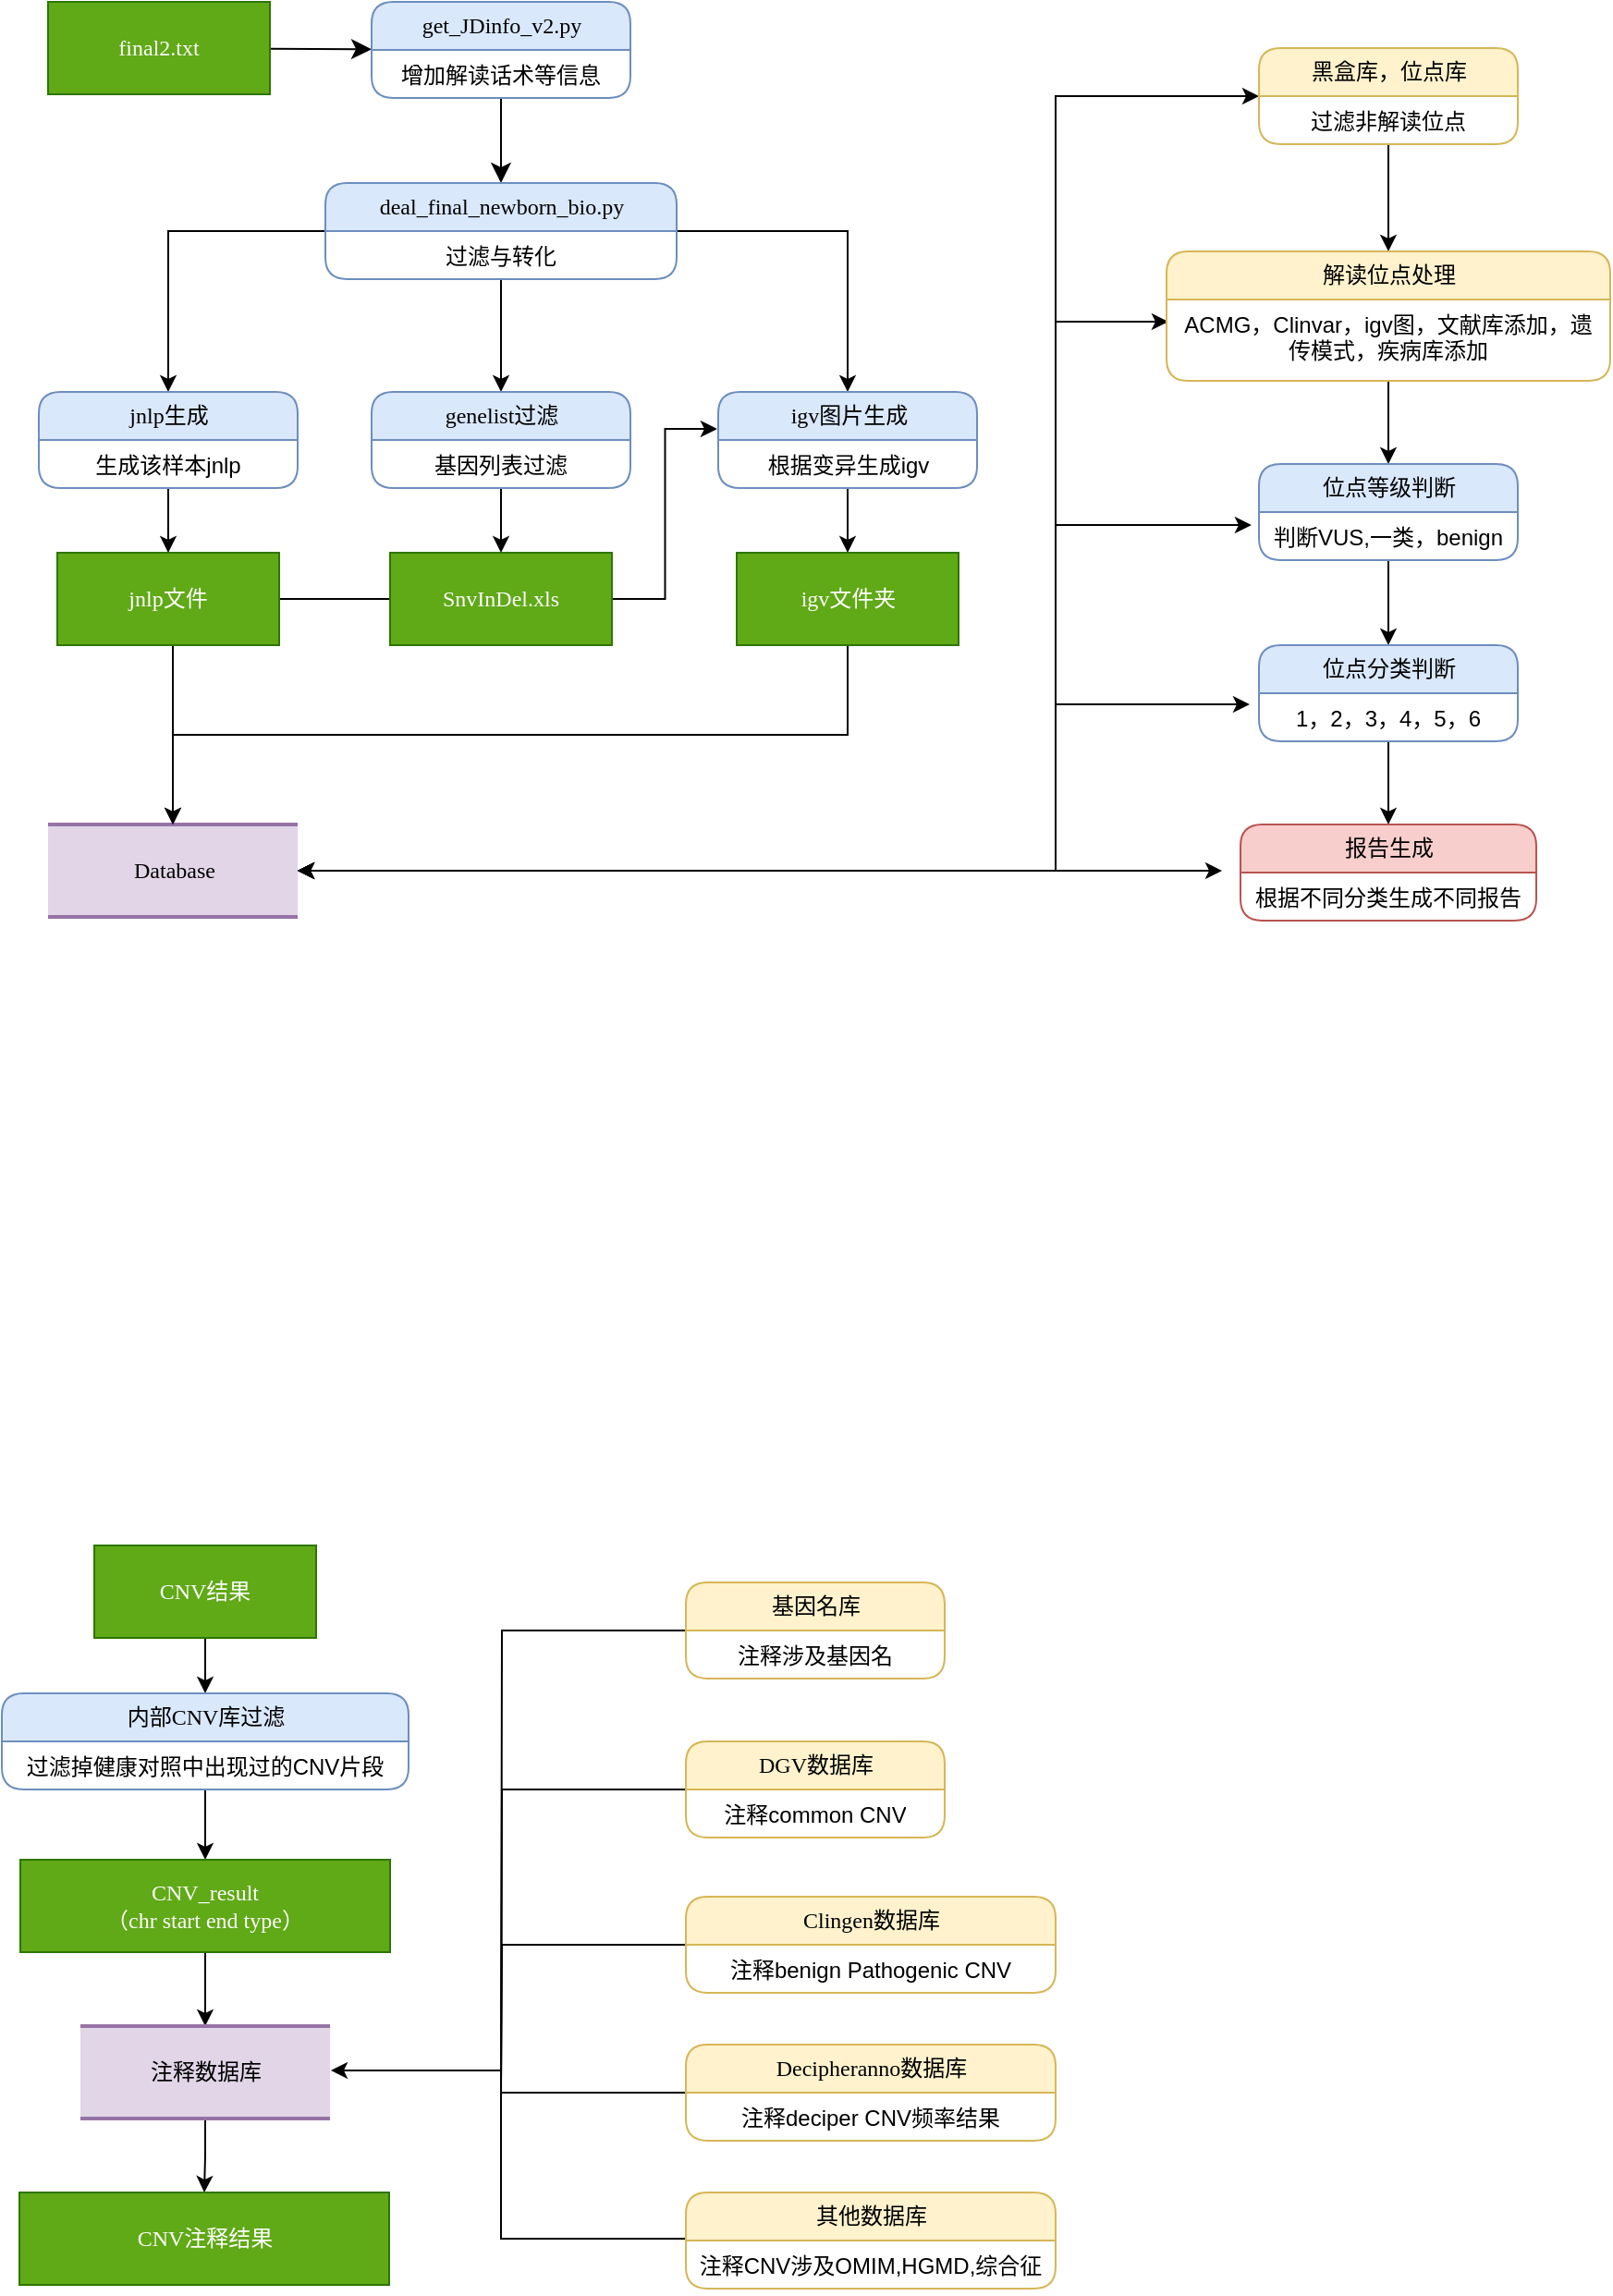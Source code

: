 <mxfile version="12.1.3" type="github" pages="1">
  <diagram name="Page-1" id="52a04d89-c75d-2922-d76d-85b35f80e030">
    <mxGraphModel dx="1422" dy="713" grid="1" gridSize="10" guides="1" tooltips="1" connect="1" arrows="1" fold="1" page="1" pageScale="1" pageWidth="1100" pageHeight="850" background="#ffffff" math="0" shadow="0">
      <root>
        <mxCell id="0"/>
        <mxCell id="1" parent="0"/>
        <mxCell id="idDfFGac4VxkV4h0BFKW-47" style="edgeStyle=orthogonalEdgeStyle;rounded=0;orthogonalLoop=1;jettySize=auto;html=1;startArrow=classic;startFill=1;entryX=0;entryY=0.5;entryDx=0;entryDy=0;" edge="1" parent="1" source="17472293e6e8944d-4" target="idDfFGac4VxkV4h0BFKW-20">
          <mxGeometry relative="1" as="geometry">
            <mxPoint x="620" y="170" as="targetPoint"/>
            <Array as="points">
              <mxPoint x="610" y="525"/>
              <mxPoint x="610" y="106"/>
            </Array>
          </mxGeometry>
        </mxCell>
        <mxCell id="idDfFGac4VxkV4h0BFKW-48" style="edgeStyle=orthogonalEdgeStyle;rounded=0;orthogonalLoop=1;jettySize=auto;html=1;entryX=0.004;entryY=0.273;entryDx=0;entryDy=0;entryPerimeter=0;startArrow=classic;startFill=1;" edge="1" parent="1" source="17472293e6e8944d-4" target="idDfFGac4VxkV4h0BFKW-24">
          <mxGeometry relative="1" as="geometry">
            <Array as="points">
              <mxPoint x="610" y="525"/>
              <mxPoint x="610" y="228"/>
            </Array>
          </mxGeometry>
        </mxCell>
        <mxCell id="idDfFGac4VxkV4h0BFKW-49" style="edgeStyle=orthogonalEdgeStyle;rounded=0;orthogonalLoop=1;jettySize=auto;html=1;entryX=-0.029;entryY=0.269;entryDx=0;entryDy=0;entryPerimeter=0;startArrow=classic;startFill=1;" edge="1" parent="1" source="17472293e6e8944d-4" target="idDfFGac4VxkV4h0BFKW-26">
          <mxGeometry relative="1" as="geometry">
            <Array as="points">
              <mxPoint x="610" y="525"/>
              <mxPoint x="610" y="338"/>
            </Array>
          </mxGeometry>
        </mxCell>
        <mxCell id="idDfFGac4VxkV4h0BFKW-50" style="edgeStyle=orthogonalEdgeStyle;rounded=0;orthogonalLoop=1;jettySize=auto;html=1;entryX=-0.036;entryY=0.231;entryDx=0;entryDy=0;entryPerimeter=0;startArrow=classic;startFill=1;" edge="1" parent="1" source="17472293e6e8944d-4" target="idDfFGac4VxkV4h0BFKW-29">
          <mxGeometry relative="1" as="geometry">
            <Array as="points">
              <mxPoint x="610" y="525"/>
              <mxPoint x="610" y="435"/>
            </Array>
          </mxGeometry>
        </mxCell>
        <mxCell id="idDfFGac4VxkV4h0BFKW-53" style="edgeStyle=orthogonalEdgeStyle;rounded=0;orthogonalLoop=1;jettySize=auto;html=1;startArrow=classic;startFill=1;" edge="1" parent="1" source="17472293e6e8944d-4">
          <mxGeometry relative="1" as="geometry">
            <mxPoint x="700" y="525" as="targetPoint"/>
          </mxGeometry>
        </mxCell>
        <mxCell id="17472293e6e8944d-4" value="Database" style="html=1;rounded=0;shadow=0;comic=0;labelBackgroundColor=none;strokeColor=#9673a6;strokeWidth=2;fillColor=#e1d5e7;fontFamily=Verdana;fontSize=12;align=center;shape=mxgraph.ios7ui.horLines;" parent="1" vertex="1">
          <mxGeometry x="65" y="500" width="135" height="50" as="geometry"/>
        </mxCell>
        <mxCell id="1fdf3b25b50cf41e-27" style="edgeStyle=none;html=1;labelBackgroundColor=none;startFill=0;startSize=8;endFill=1;endSize=8;fontFamily=Verdana;fontSize=12;" parent="1" source="17472293e6e8944d-30" target="1fdf3b25b50cf41e-1" edge="1">
          <mxGeometry relative="1" as="geometry"/>
        </mxCell>
        <mxCell id="17472293e6e8944d-30" value="final2.txt" style="whiteSpace=wrap;html=1;rounded=0;shadow=0;comic=0;labelBackgroundColor=none;strokeColor=#2D7600;strokeWidth=1;fillColor=#60a917;fontFamily=Verdana;fontSize=12;fontColor=#ffffff;align=center;" parent="1" vertex="1">
          <mxGeometry x="65" y="55" width="120" height="50" as="geometry"/>
        </mxCell>
        <mxCell id="1fdf3b25b50cf41e-29" style="edgeStyle=none;html=1;labelBackgroundColor=none;startFill=0;startSize=8;endFill=1;endSize=8;fontFamily=Verdana;fontSize=12;" parent="1" source="1fdf3b25b50cf41e-1" target="1fdf3b25b50cf41e-7" edge="1">
          <mxGeometry relative="1" as="geometry"/>
        </mxCell>
        <mxCell id="1fdf3b25b50cf41e-1" value="get_JDinfo_v2.py" style="swimlane;html=1;fontStyle=0;childLayout=stackLayout;horizontal=1;startSize=26;fillColor=#dae8fc;horizontalStack=0;resizeParent=1;resizeLast=0;collapsible=1;marginBottom=0;swimlaneFillColor=#ffffff;align=center;rounded=1;shadow=0;comic=0;labelBackgroundColor=none;strokeColor=#6c8ebf;strokeWidth=1;fontFamily=Verdana;fontSize=12;" parent="1" vertex="1">
          <mxGeometry x="240" y="55" width="140" height="52" as="geometry"/>
        </mxCell>
        <mxCell id="1fdf3b25b50cf41e-2" value="增加解读话术等信息" style="text;html=1;strokeColor=none;fillColor=none;spacingLeft=4;spacingRight=4;whiteSpace=wrap;overflow=hidden;rotatable=0;points=[[0,0.5],[1,0.5]];portConstraint=eastwest;align=center;" parent="1fdf3b25b50cf41e-1" vertex="1">
          <mxGeometry y="26" width="140" height="26" as="geometry"/>
        </mxCell>
        <mxCell id="idDfFGac4VxkV4h0BFKW-39" value="" style="edgeStyle=orthogonalEdgeStyle;rounded=0;orthogonalLoop=1;jettySize=auto;html=1;" edge="1" parent="1" source="1fdf3b25b50cf41e-7" target="1fdf3b25b50cf41e-17">
          <mxGeometry relative="1" as="geometry"/>
        </mxCell>
        <mxCell id="idDfFGac4VxkV4h0BFKW-40" style="edgeStyle=orthogonalEdgeStyle;rounded=0;orthogonalLoop=1;jettySize=auto;html=1;" edge="1" parent="1" source="1fdf3b25b50cf41e-7" target="1fdf3b25b50cf41e-19">
          <mxGeometry relative="1" as="geometry"/>
        </mxCell>
        <mxCell id="idDfFGac4VxkV4h0BFKW-41" style="edgeStyle=orthogonalEdgeStyle;rounded=0;orthogonalLoop=1;jettySize=auto;html=1;entryX=0.5;entryY=0;entryDx=0;entryDy=0;" edge="1" parent="1" source="1fdf3b25b50cf41e-7" target="1fdf3b25b50cf41e-21">
          <mxGeometry relative="1" as="geometry"/>
        </mxCell>
        <mxCell id="1fdf3b25b50cf41e-7" value="deal_final_newborn_bio.py" style="swimlane;html=1;fontStyle=0;childLayout=stackLayout;horizontal=1;startSize=26;fillColor=#dae8fc;horizontalStack=0;resizeParent=1;resizeLast=0;collapsible=1;marginBottom=0;swimlaneFillColor=#ffffff;align=center;rounded=1;shadow=0;comic=0;labelBackgroundColor=none;strokeColor=#6c8ebf;strokeWidth=1;fontFamily=Verdana;fontSize=12;" parent="1" vertex="1">
          <mxGeometry x="215" y="153" width="190" height="52" as="geometry"/>
        </mxCell>
        <mxCell id="1fdf3b25b50cf41e-8" value="过滤与转化" style="text;html=1;strokeColor=none;fillColor=none;spacingLeft=4;spacingRight=4;whiteSpace=wrap;overflow=hidden;rotatable=0;points=[[0,0.5],[1,0.5]];portConstraint=eastwest;align=center;" parent="1fdf3b25b50cf41e-7" vertex="1">
          <mxGeometry y="26" width="190" height="26" as="geometry"/>
        </mxCell>
        <mxCell id="idDfFGac4VxkV4h0BFKW-12" value="" style="edgeStyle=orthogonalEdgeStyle;rounded=0;orthogonalLoop=1;jettySize=auto;html=1;" edge="1" parent="1" source="1fdf3b25b50cf41e-17" target="1fdf3b25b50cf41e-25">
          <mxGeometry relative="1" as="geometry"/>
        </mxCell>
        <mxCell id="1fdf3b25b50cf41e-17" value="genelist过滤" style="swimlane;html=1;fontStyle=0;childLayout=stackLayout;horizontal=1;startSize=26;fillColor=#dae8fc;horizontalStack=0;resizeParent=1;resizeLast=0;collapsible=1;marginBottom=0;swimlaneFillColor=#ffffff;align=center;rounded=1;shadow=0;comic=0;labelBackgroundColor=none;strokeColor=#6c8ebf;strokeWidth=1;fontFamily=Verdana;fontSize=12;" parent="1" vertex="1">
          <mxGeometry x="240" y="266" width="140" height="52" as="geometry"/>
        </mxCell>
        <mxCell id="1fdf3b25b50cf41e-18" value="基因列表过滤" style="text;html=1;strokeColor=none;fillColor=none;spacingLeft=4;spacingRight=4;whiteSpace=wrap;overflow=hidden;rotatable=0;points=[[0,0.5],[1,0.5]];portConstraint=eastwest;align=center;" parent="1fdf3b25b50cf41e-17" vertex="1">
          <mxGeometry y="26" width="140" height="26" as="geometry"/>
        </mxCell>
        <mxCell id="idDfFGac4VxkV4h0BFKW-13" value="" style="edgeStyle=orthogonalEdgeStyle;rounded=0;orthogonalLoop=1;jettySize=auto;html=1;" edge="1" parent="1" source="1fdf3b25b50cf41e-19" target="idDfFGac4VxkV4h0BFKW-4">
          <mxGeometry relative="1" as="geometry"/>
        </mxCell>
        <mxCell id="1fdf3b25b50cf41e-19" value="igv图片生成" style="swimlane;html=1;fontStyle=0;childLayout=stackLayout;horizontal=1;startSize=26;fillColor=#dae8fc;horizontalStack=0;resizeParent=1;resizeLast=0;collapsible=1;marginBottom=0;swimlaneFillColor=#ffffff;align=center;rounded=1;shadow=0;comic=0;labelBackgroundColor=none;strokeColor=#6c8ebf;strokeWidth=1;fontFamily=Verdana;fontSize=12;" parent="1" vertex="1">
          <mxGeometry x="427.5" y="266" width="140" height="52" as="geometry"/>
        </mxCell>
        <mxCell id="1fdf3b25b50cf41e-20" value="根据变异生成igv" style="text;html=1;strokeColor=none;fillColor=none;spacingLeft=4;spacingRight=4;whiteSpace=wrap;overflow=hidden;rotatable=0;points=[[0,0.5],[1,0.5]];portConstraint=eastwest;align=center;" parent="1fdf3b25b50cf41e-19" vertex="1">
          <mxGeometry y="26" width="140" height="26" as="geometry"/>
        </mxCell>
        <mxCell id="idDfFGac4VxkV4h0BFKW-14" value="" style="edgeStyle=orthogonalEdgeStyle;rounded=0;orthogonalLoop=1;jettySize=auto;html=1;" edge="1" parent="1" source="1fdf3b25b50cf41e-21" target="1fdf3b25b50cf41e-26">
          <mxGeometry relative="1" as="geometry"/>
        </mxCell>
        <mxCell id="1fdf3b25b50cf41e-21" value="jnlp生成" style="swimlane;html=1;fontStyle=0;childLayout=stackLayout;horizontal=1;startSize=26;fillColor=#dae8fc;horizontalStack=0;resizeParent=1;resizeLast=0;collapsible=1;marginBottom=0;swimlaneFillColor=#ffffff;align=center;rounded=1;shadow=0;comic=0;labelBackgroundColor=none;strokeColor=#6c8ebf;strokeWidth=1;fontFamily=Verdana;fontSize=12;" parent="1" vertex="1">
          <mxGeometry x="60" y="266" width="140" height="52" as="geometry"/>
        </mxCell>
        <mxCell id="1fdf3b25b50cf41e-22" value="生成该样本jnlp" style="text;html=1;strokeColor=none;fillColor=none;spacingLeft=4;spacingRight=4;whiteSpace=wrap;overflow=hidden;rotatable=0;points=[[0,0.5],[1,0.5]];portConstraint=eastwest;align=center;" parent="1fdf3b25b50cf41e-21" vertex="1">
          <mxGeometry y="26" width="140" height="26" as="geometry"/>
        </mxCell>
        <mxCell id="idDfFGac4VxkV4h0BFKW-42" style="edgeStyle=orthogonalEdgeStyle;rounded=0;orthogonalLoop=1;jettySize=auto;html=1;entryX=-0.004;entryY=0.385;entryDx=0;entryDy=0;entryPerimeter=0;" edge="1" parent="1" source="1fdf3b25b50cf41e-25" target="1fdf3b25b50cf41e-19">
          <mxGeometry relative="1" as="geometry"/>
        </mxCell>
        <mxCell id="idDfFGac4VxkV4h0BFKW-43" style="edgeStyle=orthogonalEdgeStyle;rounded=0;orthogonalLoop=1;jettySize=auto;html=1;" edge="1" parent="1" source="1fdf3b25b50cf41e-25" target="17472293e6e8944d-4">
          <mxGeometry relative="1" as="geometry"/>
        </mxCell>
        <mxCell id="1fdf3b25b50cf41e-25" value="SnvInDel.xls" style="whiteSpace=wrap;html=1;rounded=0;shadow=0;comic=0;labelBackgroundColor=none;strokeColor=#2D7600;strokeWidth=1;fillColor=#60a917;fontFamily=Verdana;fontSize=12;fontColor=#ffffff;align=center;" parent="1" vertex="1">
          <mxGeometry x="250" y="353" width="120" height="50" as="geometry"/>
        </mxCell>
        <mxCell id="1fdf3b25b50cf41e-26" value="jnlp文件" style="whiteSpace=wrap;html=1;rounded=0;shadow=0;comic=0;labelBackgroundColor=none;strokeColor=#2D7600;strokeWidth=1;fillColor=#60a917;fontFamily=Verdana;fontSize=12;fontColor=#ffffff;align=center;" parent="1" vertex="1">
          <mxGeometry x="70" y="353" width="120" height="50" as="geometry"/>
        </mxCell>
        <mxCell id="idDfFGac4VxkV4h0BFKW-17" style="edgeStyle=orthogonalEdgeStyle;rounded=0;orthogonalLoop=1;jettySize=auto;html=1;exitX=0.5;exitY=1;exitDx=0;exitDy=0;" edge="1" parent="1" source="idDfFGac4VxkV4h0BFKW-4" target="17472293e6e8944d-4">
          <mxGeometry relative="1" as="geometry"/>
        </mxCell>
        <mxCell id="idDfFGac4VxkV4h0BFKW-4" value="igv文件夹" style="whiteSpace=wrap;html=1;rounded=0;shadow=0;comic=0;labelBackgroundColor=none;strokeColor=#2D7600;strokeWidth=1;fillColor=#60a917;fontFamily=Verdana;fontSize=12;fontColor=#ffffff;align=center;" vertex="1" parent="1">
          <mxGeometry x="437.5" y="353" width="120" height="50" as="geometry"/>
        </mxCell>
        <mxCell id="idDfFGac4VxkV4h0BFKW-27" value="" style="edgeStyle=orthogonalEdgeStyle;rounded=0;orthogonalLoop=1;jettySize=auto;html=1;" edge="1" parent="1" source="idDfFGac4VxkV4h0BFKW-20" target="idDfFGac4VxkV4h0BFKW-23">
          <mxGeometry relative="1" as="geometry"/>
        </mxCell>
        <mxCell id="idDfFGac4VxkV4h0BFKW-20" value="黑盒库，位点库" style="swimlane;html=1;fontStyle=0;childLayout=stackLayout;horizontal=1;startSize=26;fillColor=#fff2cc;horizontalStack=0;resizeParent=1;resizeLast=0;collapsible=1;marginBottom=0;swimlaneFillColor=#ffffff;align=center;rounded=1;shadow=0;comic=0;labelBackgroundColor=none;strokeColor=#d6b656;strokeWidth=1;fontFamily=Verdana;fontSize=12;" vertex="1" parent="1">
          <mxGeometry x="720" y="80" width="140" height="52" as="geometry"/>
        </mxCell>
        <mxCell id="idDfFGac4VxkV4h0BFKW-21" value="过滤非解读位点" style="text;html=1;strokeColor=none;fillColor=none;spacingLeft=4;spacingRight=4;whiteSpace=wrap;overflow=hidden;rotatable=0;points=[[0,0.5],[1,0.5]];portConstraint=eastwest;align=center;" vertex="1" parent="idDfFGac4VxkV4h0BFKW-20">
          <mxGeometry y="26" width="140" height="26" as="geometry"/>
        </mxCell>
        <mxCell id="idDfFGac4VxkV4h0BFKW-36" value="" style="edgeStyle=orthogonalEdgeStyle;rounded=0;orthogonalLoop=1;jettySize=auto;html=1;entryX=0.5;entryY=0;entryDx=0;entryDy=0;" edge="1" parent="1" source="idDfFGac4VxkV4h0BFKW-23" target="idDfFGac4VxkV4h0BFKW-25">
          <mxGeometry relative="1" as="geometry"/>
        </mxCell>
        <mxCell id="idDfFGac4VxkV4h0BFKW-23" value="解读位点处理" style="swimlane;html=1;fontStyle=0;childLayout=stackLayout;horizontal=1;startSize=26;fillColor=#fff2cc;horizontalStack=0;resizeParent=1;resizeLast=0;collapsible=1;marginBottom=0;swimlaneFillColor=#ffffff;align=center;rounded=1;shadow=0;comic=0;labelBackgroundColor=none;strokeColor=#d6b656;strokeWidth=1;fontFamily=Verdana;fontSize=12;" vertex="1" parent="1">
          <mxGeometry x="670" y="190" width="240" height="70" as="geometry"/>
        </mxCell>
        <mxCell id="idDfFGac4VxkV4h0BFKW-24" value="ACMG，Clinvar，igv图，文献库添加，遗传模式，疾病库添加" style="text;html=1;strokeColor=none;fillColor=none;spacingLeft=4;spacingRight=4;whiteSpace=wrap;overflow=hidden;rotatable=0;points=[[0,0.5],[1,0.5]];portConstraint=eastwest;align=center;" vertex="1" parent="idDfFGac4VxkV4h0BFKW-23">
          <mxGeometry y="26" width="240" height="44" as="geometry"/>
        </mxCell>
        <mxCell id="idDfFGac4VxkV4h0BFKW-37" value="" style="edgeStyle=orthogonalEdgeStyle;rounded=0;orthogonalLoop=1;jettySize=auto;html=1;entryX=0.5;entryY=0;entryDx=0;entryDy=0;" edge="1" parent="1" source="idDfFGac4VxkV4h0BFKW-25" target="idDfFGac4VxkV4h0BFKW-28">
          <mxGeometry relative="1" as="geometry"/>
        </mxCell>
        <mxCell id="idDfFGac4VxkV4h0BFKW-25" value="位点等级判断" style="swimlane;html=1;fontStyle=0;childLayout=stackLayout;horizontal=1;startSize=26;fillColor=#dae8fc;horizontalStack=0;resizeParent=1;resizeLast=0;collapsible=1;marginBottom=0;swimlaneFillColor=#ffffff;align=center;rounded=1;shadow=0;comic=0;labelBackgroundColor=none;strokeColor=#6c8ebf;strokeWidth=1;fontFamily=Verdana;fontSize=12;" vertex="1" parent="1">
          <mxGeometry x="720" y="305" width="140" height="52" as="geometry"/>
        </mxCell>
        <mxCell id="idDfFGac4VxkV4h0BFKW-26" value="判断VUS,一类，benign" style="text;html=1;strokeColor=none;fillColor=none;spacingLeft=4;spacingRight=4;whiteSpace=wrap;overflow=hidden;rotatable=0;points=[[0,0.5],[1,0.5]];portConstraint=eastwest;align=center;" vertex="1" parent="idDfFGac4VxkV4h0BFKW-25">
          <mxGeometry y="26" width="140" height="26" as="geometry"/>
        </mxCell>
        <mxCell id="idDfFGac4VxkV4h0BFKW-38" value="" style="edgeStyle=orthogonalEdgeStyle;rounded=0;orthogonalLoop=1;jettySize=auto;html=1;entryX=0.5;entryY=0;entryDx=0;entryDy=0;" edge="1" parent="1" source="idDfFGac4VxkV4h0BFKW-28" target="idDfFGac4VxkV4h0BFKW-30">
          <mxGeometry relative="1" as="geometry"/>
        </mxCell>
        <mxCell id="idDfFGac4VxkV4h0BFKW-28" value="位点分类判断" style="swimlane;html=1;fontStyle=0;childLayout=stackLayout;horizontal=1;startSize=26;fillColor=#dae8fc;horizontalStack=0;resizeParent=1;resizeLast=0;collapsible=1;marginBottom=0;swimlaneFillColor=#ffffff;align=center;rounded=1;shadow=0;comic=0;labelBackgroundColor=none;strokeColor=#6c8ebf;strokeWidth=1;fontFamily=Verdana;fontSize=12;" vertex="1" parent="1">
          <mxGeometry x="720" y="403" width="140" height="52" as="geometry"/>
        </mxCell>
        <mxCell id="idDfFGac4VxkV4h0BFKW-29" value="1，2，3，4，5，6" style="text;html=1;strokeColor=none;fillColor=none;spacingLeft=4;spacingRight=4;whiteSpace=wrap;overflow=hidden;rotatable=0;points=[[0,0.5],[1,0.5]];portConstraint=eastwest;align=center;" vertex="1" parent="idDfFGac4VxkV4h0BFKW-28">
          <mxGeometry y="26" width="140" height="26" as="geometry"/>
        </mxCell>
        <mxCell id="idDfFGac4VxkV4h0BFKW-30" value="报告生成" style="swimlane;html=1;fontStyle=0;childLayout=stackLayout;horizontal=1;startSize=26;fillColor=#f8cecc;horizontalStack=0;resizeParent=1;resizeLast=0;collapsible=1;marginBottom=0;swimlaneFillColor=#ffffff;align=center;rounded=1;shadow=0;comic=0;labelBackgroundColor=none;strokeColor=#b85450;strokeWidth=1;fontFamily=Verdana;fontSize=12;" vertex="1" parent="1">
          <mxGeometry x="710" y="500" width="160" height="52" as="geometry"/>
        </mxCell>
        <mxCell id="idDfFGac4VxkV4h0BFKW-31" value="根据不同分类生成不同报告" style="text;html=1;strokeColor=none;fillColor=none;spacingLeft=4;spacingRight=4;whiteSpace=wrap;overflow=hidden;rotatable=0;points=[[0,0.5],[1,0.5]];portConstraint=eastwest;align=center;" vertex="1" parent="idDfFGac4VxkV4h0BFKW-30">
          <mxGeometry y="26" width="160" height="26" as="geometry"/>
        </mxCell>
        <mxCell id="idDfFGac4VxkV4h0BFKW-61" value="" style="edgeStyle=orthogonalEdgeStyle;rounded=0;orthogonalLoop=1;jettySize=auto;html=1;startArrow=none;startFill=0;entryX=0.5;entryY=0;entryDx=0;entryDy=0;" edge="1" parent="1" source="idDfFGac4VxkV4h0BFKW-54" target="idDfFGac4VxkV4h0BFKW-55">
          <mxGeometry relative="1" as="geometry"/>
        </mxCell>
        <mxCell id="idDfFGac4VxkV4h0BFKW-54" value="CNV结果" style="whiteSpace=wrap;html=1;rounded=0;shadow=0;comic=0;labelBackgroundColor=none;strokeColor=#2D7600;strokeWidth=1;fillColor=#60a917;fontFamily=Verdana;fontSize=12;fontColor=#ffffff;align=center;" vertex="1" parent="1">
          <mxGeometry x="90" y="890" width="120" height="50" as="geometry"/>
        </mxCell>
        <mxCell id="idDfFGac4VxkV4h0BFKW-62" value="" style="edgeStyle=orthogonalEdgeStyle;rounded=0;orthogonalLoop=1;jettySize=auto;html=1;startArrow=none;startFill=0;" edge="1" parent="1" source="idDfFGac4VxkV4h0BFKW-55" target="idDfFGac4VxkV4h0BFKW-57">
          <mxGeometry relative="1" as="geometry"/>
        </mxCell>
        <mxCell id="idDfFGac4VxkV4h0BFKW-55" value="内部CNV库过滤" style="swimlane;html=1;fontStyle=0;childLayout=stackLayout;horizontal=1;startSize=26;fillColor=#dae8fc;horizontalStack=0;resizeParent=1;resizeLast=0;collapsible=1;marginBottom=0;swimlaneFillColor=#ffffff;align=center;rounded=1;shadow=0;comic=0;labelBackgroundColor=none;strokeColor=#6c8ebf;strokeWidth=1;fontFamily=Verdana;fontSize=12;" vertex="1" parent="1">
          <mxGeometry x="40" y="970" width="220" height="52" as="geometry"/>
        </mxCell>
        <mxCell id="idDfFGac4VxkV4h0BFKW-56" value="过滤掉健康对照中出现过的CNV片段" style="text;html=1;strokeColor=none;fillColor=none;spacingLeft=4;spacingRight=4;whiteSpace=wrap;overflow=hidden;rotatable=0;points=[[0,0.5],[1,0.5]];portConstraint=eastwest;align=center;" vertex="1" parent="idDfFGac4VxkV4h0BFKW-55">
          <mxGeometry y="26" width="220" height="26" as="geometry"/>
        </mxCell>
        <mxCell id="idDfFGac4VxkV4h0BFKW-63" value="" style="edgeStyle=orthogonalEdgeStyle;rounded=0;orthogonalLoop=1;jettySize=auto;html=1;startArrow=none;startFill=0;" edge="1" parent="1" source="idDfFGac4VxkV4h0BFKW-57" target="idDfFGac4VxkV4h0BFKW-58">
          <mxGeometry relative="1" as="geometry"/>
        </mxCell>
        <mxCell id="idDfFGac4VxkV4h0BFKW-57" value="CNV_result&lt;br&gt;（chr start end type）" style="whiteSpace=wrap;html=1;rounded=0;shadow=0;comic=0;labelBackgroundColor=none;strokeColor=#2D7600;strokeWidth=1;fillColor=#60a917;fontFamily=Verdana;fontSize=12;fontColor=#ffffff;align=center;" vertex="1" parent="1">
          <mxGeometry x="50" y="1060" width="200" height="50" as="geometry"/>
        </mxCell>
        <mxCell id="idDfFGac4VxkV4h0BFKW-73" value="" style="edgeStyle=orthogonalEdgeStyle;rounded=0;orthogonalLoop=1;jettySize=auto;html=1;startArrow=none;startFill=0;" edge="1" parent="1" source="idDfFGac4VxkV4h0BFKW-58" target="idDfFGac4VxkV4h0BFKW-70">
          <mxGeometry relative="1" as="geometry"/>
        </mxCell>
        <mxCell id="idDfFGac4VxkV4h0BFKW-58" value="注释数据库" style="html=1;rounded=0;shadow=0;comic=0;labelBackgroundColor=none;strokeColor=#9673a6;strokeWidth=2;fillColor=#e1d5e7;fontFamily=Verdana;fontSize=12;align=center;shape=mxgraph.ios7ui.horLines;" vertex="1" parent="1">
          <mxGeometry x="82.5" y="1150" width="135" height="50" as="geometry"/>
        </mxCell>
        <mxCell id="idDfFGac4VxkV4h0BFKW-77" style="edgeStyle=orthogonalEdgeStyle;rounded=0;orthogonalLoop=1;jettySize=auto;html=1;startArrow=none;startFill=0;endArrow=none;endFill=0;" edge="1" parent="1" source="idDfFGac4VxkV4h0BFKW-59">
          <mxGeometry relative="1" as="geometry">
            <mxPoint x="310" y="1200" as="targetPoint"/>
          </mxGeometry>
        </mxCell>
        <mxCell id="idDfFGac4VxkV4h0BFKW-59" value="基因名库" style="swimlane;html=1;fontStyle=0;childLayout=stackLayout;horizontal=1;startSize=26;fillColor=#fff2cc;horizontalStack=0;resizeParent=1;resizeLast=0;collapsible=1;marginBottom=0;swimlaneFillColor=#ffffff;align=center;rounded=1;shadow=0;comic=0;labelBackgroundColor=none;strokeColor=#d6b656;strokeWidth=1;fontFamily=Verdana;fontSize=12;" vertex="1" parent="1">
          <mxGeometry x="410" y="910" width="140" height="52" as="geometry"/>
        </mxCell>
        <mxCell id="idDfFGac4VxkV4h0BFKW-60" value="注释涉及基因名" style="text;html=1;strokeColor=none;fillColor=none;spacingLeft=4;spacingRight=4;whiteSpace=wrap;overflow=hidden;rotatable=0;points=[[0,0.5],[1,0.5]];portConstraint=eastwest;align=center;" vertex="1" parent="idDfFGac4VxkV4h0BFKW-59">
          <mxGeometry y="26" width="140" height="26" as="geometry"/>
        </mxCell>
        <mxCell id="idDfFGac4VxkV4h0BFKW-78" style="edgeStyle=orthogonalEdgeStyle;rounded=0;orthogonalLoop=1;jettySize=auto;html=1;startArrow=none;startFill=0;endArrow=none;endFill=0;" edge="1" parent="1" source="idDfFGac4VxkV4h0BFKW-64">
          <mxGeometry relative="1" as="geometry">
            <mxPoint x="310" y="1180" as="targetPoint"/>
          </mxGeometry>
        </mxCell>
        <mxCell id="idDfFGac4VxkV4h0BFKW-64" value="DGV数据库" style="swimlane;html=1;fontStyle=0;childLayout=stackLayout;horizontal=1;startSize=26;fillColor=#fff2cc;horizontalStack=0;resizeParent=1;resizeLast=0;collapsible=1;marginBottom=0;swimlaneFillColor=#ffffff;align=center;rounded=1;shadow=0;comic=0;labelBackgroundColor=none;strokeColor=#d6b656;strokeWidth=1;fontFamily=Verdana;fontSize=12;" vertex="1" parent="1">
          <mxGeometry x="410" y="996" width="140" height="52" as="geometry"/>
        </mxCell>
        <mxCell id="idDfFGac4VxkV4h0BFKW-65" value="注释common CNV" style="text;html=1;strokeColor=none;fillColor=none;spacingLeft=4;spacingRight=4;whiteSpace=wrap;overflow=hidden;rotatable=0;points=[[0,0.5],[1,0.5]];portConstraint=eastwest;align=center;" vertex="1" parent="idDfFGac4VxkV4h0BFKW-64">
          <mxGeometry y="26" width="140" height="26" as="geometry"/>
        </mxCell>
        <mxCell id="idDfFGac4VxkV4h0BFKW-79" style="edgeStyle=orthogonalEdgeStyle;rounded=0;orthogonalLoop=1;jettySize=auto;html=1;startArrow=none;startFill=0;endArrow=none;endFill=0;" edge="1" parent="1" source="idDfFGac4VxkV4h0BFKW-66">
          <mxGeometry relative="1" as="geometry">
            <mxPoint x="310" y="1180" as="targetPoint"/>
          </mxGeometry>
        </mxCell>
        <mxCell id="idDfFGac4VxkV4h0BFKW-66" value="Clingen数据库" style="swimlane;html=1;fontStyle=0;childLayout=stackLayout;horizontal=1;startSize=26;fillColor=#fff2cc;horizontalStack=0;resizeParent=1;resizeLast=0;collapsible=1;marginBottom=0;swimlaneFillColor=#ffffff;align=center;rounded=1;shadow=0;comic=0;labelBackgroundColor=none;strokeColor=#d6b656;strokeWidth=1;fontFamily=Verdana;fontSize=12;" vertex="1" parent="1">
          <mxGeometry x="410" y="1080" width="200" height="52" as="geometry"/>
        </mxCell>
        <mxCell id="idDfFGac4VxkV4h0BFKW-67" value="注释benign&amp;nbsp;Pathogenic CNV" style="text;html=1;strokeColor=none;fillColor=none;spacingLeft=4;spacingRight=4;whiteSpace=wrap;overflow=hidden;rotatable=0;points=[[0,0.5],[1,0.5]];portConstraint=eastwest;align=center;" vertex="1" parent="idDfFGac4VxkV4h0BFKW-66">
          <mxGeometry y="26" width="200" height="26" as="geometry"/>
        </mxCell>
        <mxCell id="idDfFGac4VxkV4h0BFKW-80" style="edgeStyle=orthogonalEdgeStyle;rounded=0;orthogonalLoop=1;jettySize=auto;html=1;startArrow=none;startFill=0;endArrow=none;endFill=0;" edge="1" parent="1" source="idDfFGac4VxkV4h0BFKW-68">
          <mxGeometry relative="1" as="geometry">
            <mxPoint x="310" y="1186" as="targetPoint"/>
          </mxGeometry>
        </mxCell>
        <mxCell id="idDfFGac4VxkV4h0BFKW-68" value="Decipheranno数据库" style="swimlane;html=1;fontStyle=0;childLayout=stackLayout;horizontal=1;startSize=26;fillColor=#fff2cc;horizontalStack=0;resizeParent=1;resizeLast=0;collapsible=1;marginBottom=0;swimlaneFillColor=#ffffff;align=center;rounded=1;shadow=0;comic=0;labelBackgroundColor=none;strokeColor=#d6b656;strokeWidth=1;fontFamily=Verdana;fontSize=12;" vertex="1" parent="1">
          <mxGeometry x="410" y="1160" width="200" height="52" as="geometry"/>
        </mxCell>
        <mxCell id="idDfFGac4VxkV4h0BFKW-69" value="注释deciper CNV频率结果" style="text;html=1;strokeColor=none;fillColor=none;spacingLeft=4;spacingRight=4;whiteSpace=wrap;overflow=hidden;rotatable=0;points=[[0,0.5],[1,0.5]];portConstraint=eastwest;align=center;" vertex="1" parent="idDfFGac4VxkV4h0BFKW-68">
          <mxGeometry y="26" width="200" height="26" as="geometry"/>
        </mxCell>
        <mxCell id="idDfFGac4VxkV4h0BFKW-70" value="CNV注释结果" style="whiteSpace=wrap;html=1;rounded=0;shadow=0;comic=0;labelBackgroundColor=none;strokeColor=#2D7600;strokeWidth=1;fillColor=#60a917;fontFamily=Verdana;fontSize=12;fontColor=#ffffff;align=center;" vertex="1" parent="1">
          <mxGeometry x="49.5" y="1240" width="200" height="50" as="geometry"/>
        </mxCell>
        <mxCell id="idDfFGac4VxkV4h0BFKW-75" style="edgeStyle=orthogonalEdgeStyle;rounded=0;orthogonalLoop=1;jettySize=auto;html=1;entryX=1.004;entryY=0.5;entryDx=0;entryDy=0;entryPerimeter=0;startArrow=none;startFill=0;" edge="1" parent="1">
          <mxGeometry relative="1" as="geometry">
            <mxPoint x="410" y="1265" as="sourcePoint"/>
            <mxPoint x="218" y="1174" as="targetPoint"/>
            <Array as="points">
              <mxPoint x="310" y="1265"/>
              <mxPoint x="310" y="1174"/>
            </Array>
          </mxGeometry>
        </mxCell>
        <mxCell id="idDfFGac4VxkV4h0BFKW-71" value="其他数据库" style="swimlane;html=1;fontStyle=0;childLayout=stackLayout;horizontal=1;startSize=26;fillColor=#fff2cc;horizontalStack=0;resizeParent=1;resizeLast=0;collapsible=1;marginBottom=0;swimlaneFillColor=#ffffff;align=center;rounded=1;shadow=0;comic=0;labelBackgroundColor=none;strokeColor=#d6b656;strokeWidth=1;fontFamily=Verdana;fontSize=12;" vertex="1" parent="1">
          <mxGeometry x="410" y="1240" width="200" height="52" as="geometry"/>
        </mxCell>
        <mxCell id="idDfFGac4VxkV4h0BFKW-72" value="注释CNV涉及OMIM,HGMD,综合征" style="text;html=1;strokeColor=none;fillColor=none;spacingLeft=4;spacingRight=4;whiteSpace=wrap;overflow=hidden;rotatable=0;points=[[0,0.5],[1,0.5]];portConstraint=eastwest;align=center;" vertex="1" parent="idDfFGac4VxkV4h0BFKW-71">
          <mxGeometry y="26" width="200" height="26" as="geometry"/>
        </mxCell>
      </root>
    </mxGraphModel>
  </diagram>
</mxfile>
